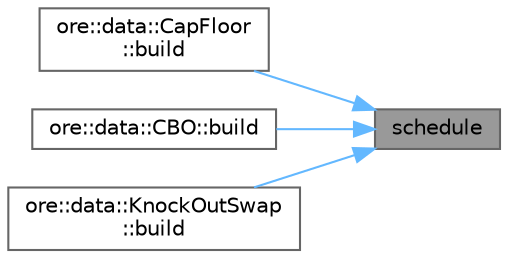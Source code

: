 digraph "schedule"
{
 // INTERACTIVE_SVG=YES
 // LATEX_PDF_SIZE
  bgcolor="transparent";
  edge [fontname=Helvetica,fontsize=10,labelfontname=Helvetica,labelfontsize=10];
  node [fontname=Helvetica,fontsize=10,shape=box,height=0.2,width=0.4];
  rankdir="RL";
  Node1 [label="schedule",height=0.2,width=0.4,color="gray40", fillcolor="grey60", style="filled", fontcolor="black",tooltip=" "];
  Node1 -> Node2 [dir="back",color="steelblue1",style="solid"];
  Node2 [label="ore::data::CapFloor\l::build",height=0.2,width=0.4,color="grey40", fillcolor="white", style="filled",URL="$classore_1_1data_1_1_cap_floor.html#af7b69d5b18d278257927e32b10a23ee6",tooltip=" "];
  Node1 -> Node3 [dir="back",color="steelblue1",style="solid"];
  Node3 [label="ore::data::CBO::build",height=0.2,width=0.4,color="grey40", fillcolor="white", style="filled",URL="$classore_1_1data_1_1_c_b_o.html#af7b69d5b18d278257927e32b10a23ee6",tooltip=" "];
  Node1 -> Node4 [dir="back",color="steelblue1",style="solid"];
  Node4 [label="ore::data::KnockOutSwap\l::build",height=0.2,width=0.4,color="grey40", fillcolor="white", style="filled",URL="$classore_1_1data_1_1_knock_out_swap.html#af7b69d5b18d278257927e32b10a23ee6",tooltip=" "];
}
